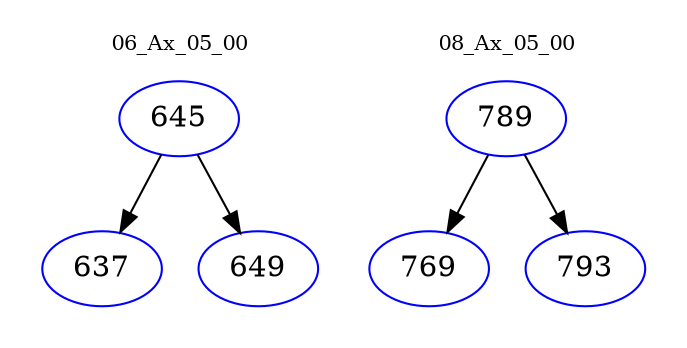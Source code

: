 digraph{
subgraph cluster_0 {
color = white
label = "06_Ax_05_00";
fontsize=10;
T0_645 [label="645", color="blue"]
T0_645 -> T0_637 [color="black"]
T0_637 [label="637", color="blue"]
T0_645 -> T0_649 [color="black"]
T0_649 [label="649", color="blue"]
}
subgraph cluster_1 {
color = white
label = "08_Ax_05_00";
fontsize=10;
T1_789 [label="789", color="blue"]
T1_789 -> T1_769 [color="black"]
T1_769 [label="769", color="blue"]
T1_789 -> T1_793 [color="black"]
T1_793 [label="793", color="blue"]
}
}
